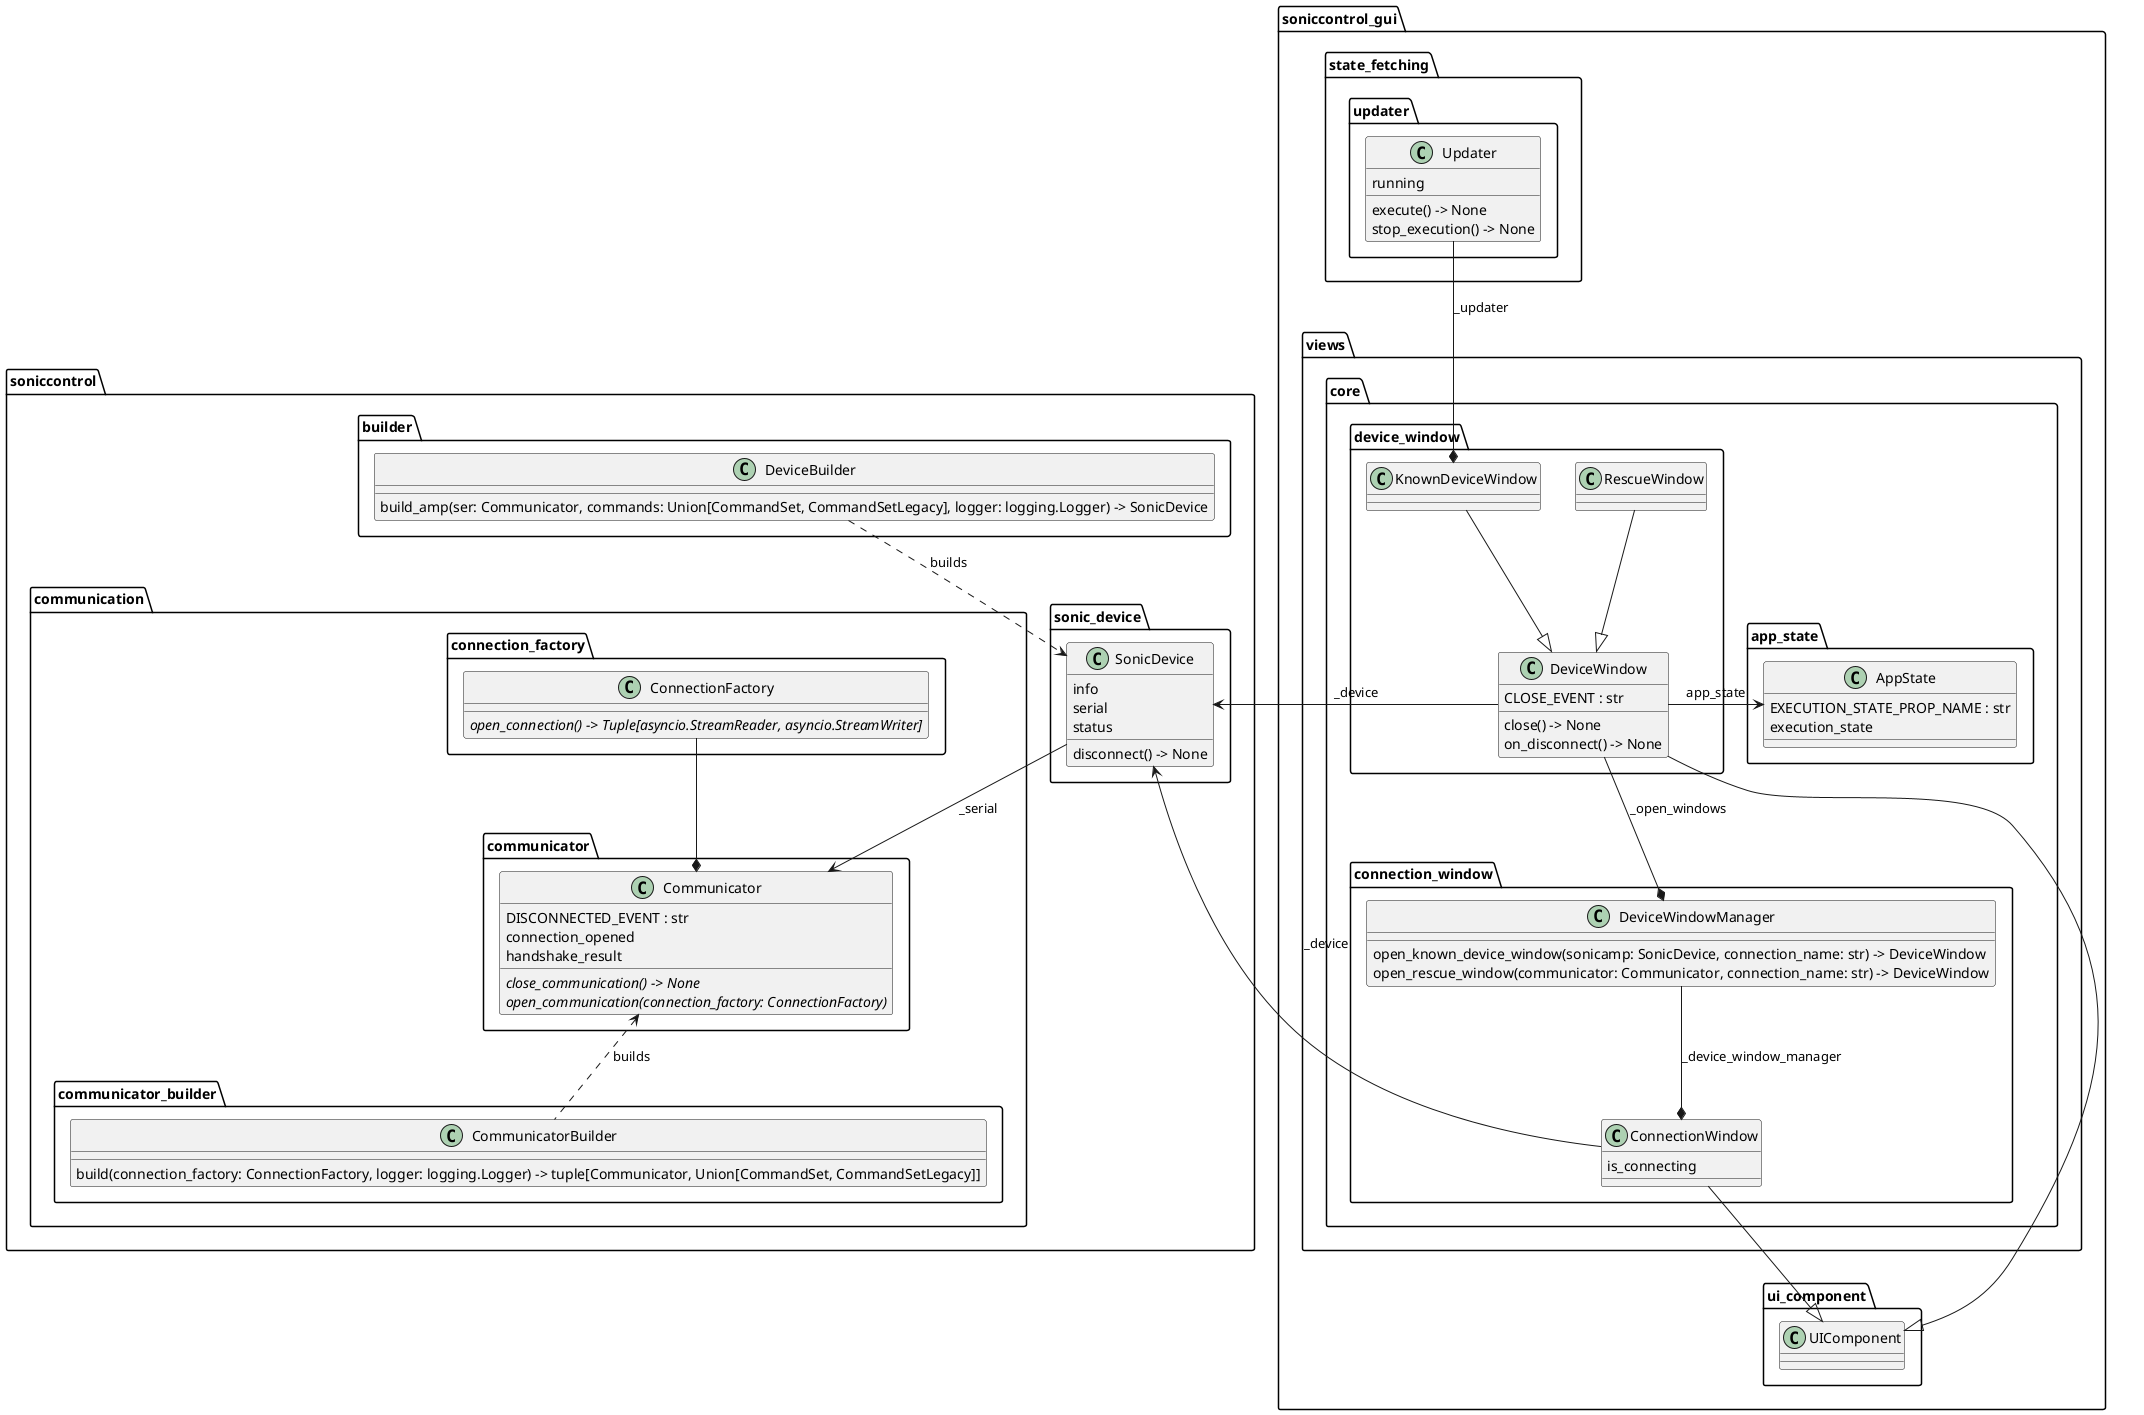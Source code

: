 @startuml Establishing a Connection

set separator . 
skinparam classSeparator "."
skinparam packageSeparator "."
top to bottom direction

class "ConnectionFactory" as soniccontrol.communication.connection_factory.ConnectionFactory {
  {abstract}open_connection() -> Tuple[asyncio.StreamReader, asyncio.StreamWriter]
}

class "Communicator" as soniccontrol.communication.communicator.Communicator {
  DISCONNECTED_EVENT : str
  connection_opened
  handshake_result
  {abstract}close_communication() -> None
  {abstract}open_communication(connection_factory: ConnectionFactory)
}

class "CommunicatorBuilder" as soniccontrol.communication.communicator_builder.CommunicatorBuilder {
  build(connection_factory: ConnectionFactory, logger: logging.Logger) -> tuple[Communicator, Union[CommandSet, CommandSetLegacy]]
}

class "DeviceBuilder" as soniccontrol.builder.DeviceBuilder {
  build_amp(ser: Communicator, commands: Union[CommandSet, CommandSetLegacy], logger: logging.Logger) -> SonicDevice
}

class "SonicDevice" as soniccontrol.sonic_device.SonicDevice {
  info
  serial
  status
  disconnect() -> None
}

class "Updater" as soniccontrol_gui.state_fetching.updater.Updater {
  running
  execute() -> None
  stop_execution() -> None
}

class "AppState" as soniccontrol_gui.views.core.app_state.AppState {
  EXECUTION_STATE_PROP_NAME : str
  execution_state
}
class "RescueWindow" as soniccontrol_gui.views.core.device_window.RescueWindow {
}
class "KnownDeviceWindow" as soniccontrol_gui.views.core.device_window.KnownDeviceWindow {
}
class "DeviceWindow" as soniccontrol_gui.views.core.device_window.DeviceWindow {
  CLOSE_EVENT : str
  close() -> None
  on_disconnect() -> None
}
class "DeviceWindowManager" as soniccontrol_gui.views.core.connection_window.DeviceWindowManager {
  open_known_device_window(sonicamp: SonicDevice, connection_name: str) -> DeviceWindow
  open_rescue_window(communicator: Communicator, connection_name: str) -> DeviceWindow
}
class "ConnectionWindow" as soniccontrol_gui.views.core.connection_window.ConnectionWindow {
  is_connecting
}

soniccontrol.sonic_device.SonicDevice --> soniccontrol.communication.communicator.Communicator : _serial
soniccontrol.sonic_device.SonicDevice <.u. soniccontrol.builder.DeviceBuilder : builds
soniccontrol.communication.communicator.Communicator *-u- soniccontrol.communication.connection_factory.ConnectionFactory
soniccontrol.communication.communicator.Communicator <.. soniccontrol.communication.communicator_builder.CommunicatorBuilder : builds

soniccontrol_gui.views.core.connection_window.ConnectionWindow --|> soniccontrol_gui.ui_component.UIComponent
soniccontrol_gui.views.core.device_window.DeviceWindow --|> soniccontrol_gui.ui_component.UIComponent
soniccontrol_gui.views.core.device_window.KnownDeviceWindow --|> soniccontrol_gui.views.core.device_window.DeviceWindow
soniccontrol_gui.views.core.device_window.RescueWindow --|> soniccontrol_gui.views.core.device_window.DeviceWindow
soniccontrol_gui.state_fetching.updater.Updater --* soniccontrol_gui.views.core.device_window.KnownDeviceWindow : _updater
soniccontrol_gui.views.core.connection_window.DeviceWindowManager --* soniccontrol_gui.views.core.connection_window.ConnectionWindow : _device_window_manager
soniccontrol_gui.views.core.device_window.DeviceWindow -l-> soniccontrol_gui.views.core.app_state.AppState : app_state

soniccontrol_gui.views.core.device_window.DeviceWindow --* soniccontrol_gui.views.core.connection_window.DeviceWindowManager : _open_windows

soniccontrol_gui.views.core.device_window.DeviceWindow -l-> soniccontrol.sonic_device.SonicDevice : _device
soniccontrol_gui.views.core.connection_window.ConnectionWindow -l-> soniccontrol.sonic_device.SonicDevice : _device

@enduml